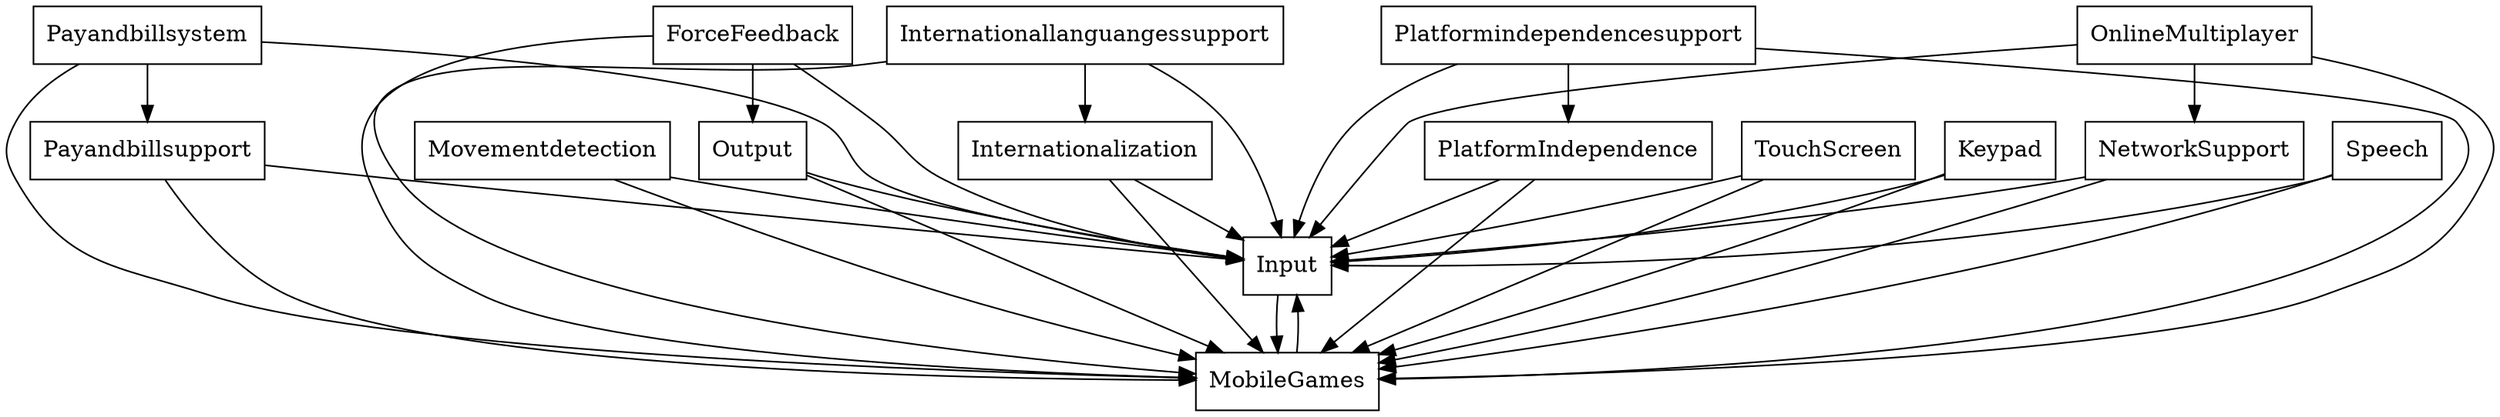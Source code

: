 digraph{
graph [rankdir=TB];
node [shape=box];
edge [arrowhead=normal];
0[label="Payandbillsystem",]
1[label="Input",]
2[label="MobileGames",]
3[label="ForceFeedback",]
4[label="Internationallanguangessupport",]
5[label="Movementdetection",]
6[label="TouchScreen",]
7[label="PlatformIndependence",]
8[label="Output",]
9[label="Internationalization",]
10[label="Platformindependencesupport",]
11[label="Payandbillsupport",]
12[label="Keypad",]
13[label="NetworkSupport",]
14[label="Speech",]
15[label="OnlineMultiplayer",]
0->1[label="",]
0->2[label="",]
0->11[label="",]
1->2[label="",]
2->1[label="",]
3->1[label="",]
3->2[label="",]
3->8[label="",]
4->1[label="",]
4->2[label="",]
4->9[label="",]
5->1[label="",]
5->2[label="",]
6->1[label="",]
6->2[label="",]
7->1[label="",]
7->2[label="",]
8->1[label="",]
8->2[label="",]
9->1[label="",]
9->2[label="",]
10->1[label="",]
10->2[label="",]
10->7[label="",]
11->1[label="",]
11->2[label="",]
12->1[label="",]
12->2[label="",]
13->1[label="",]
13->2[label="",]
14->1[label="",]
14->2[label="",]
15->1[label="",]
15->2[label="",]
15->13[label="",]
}
